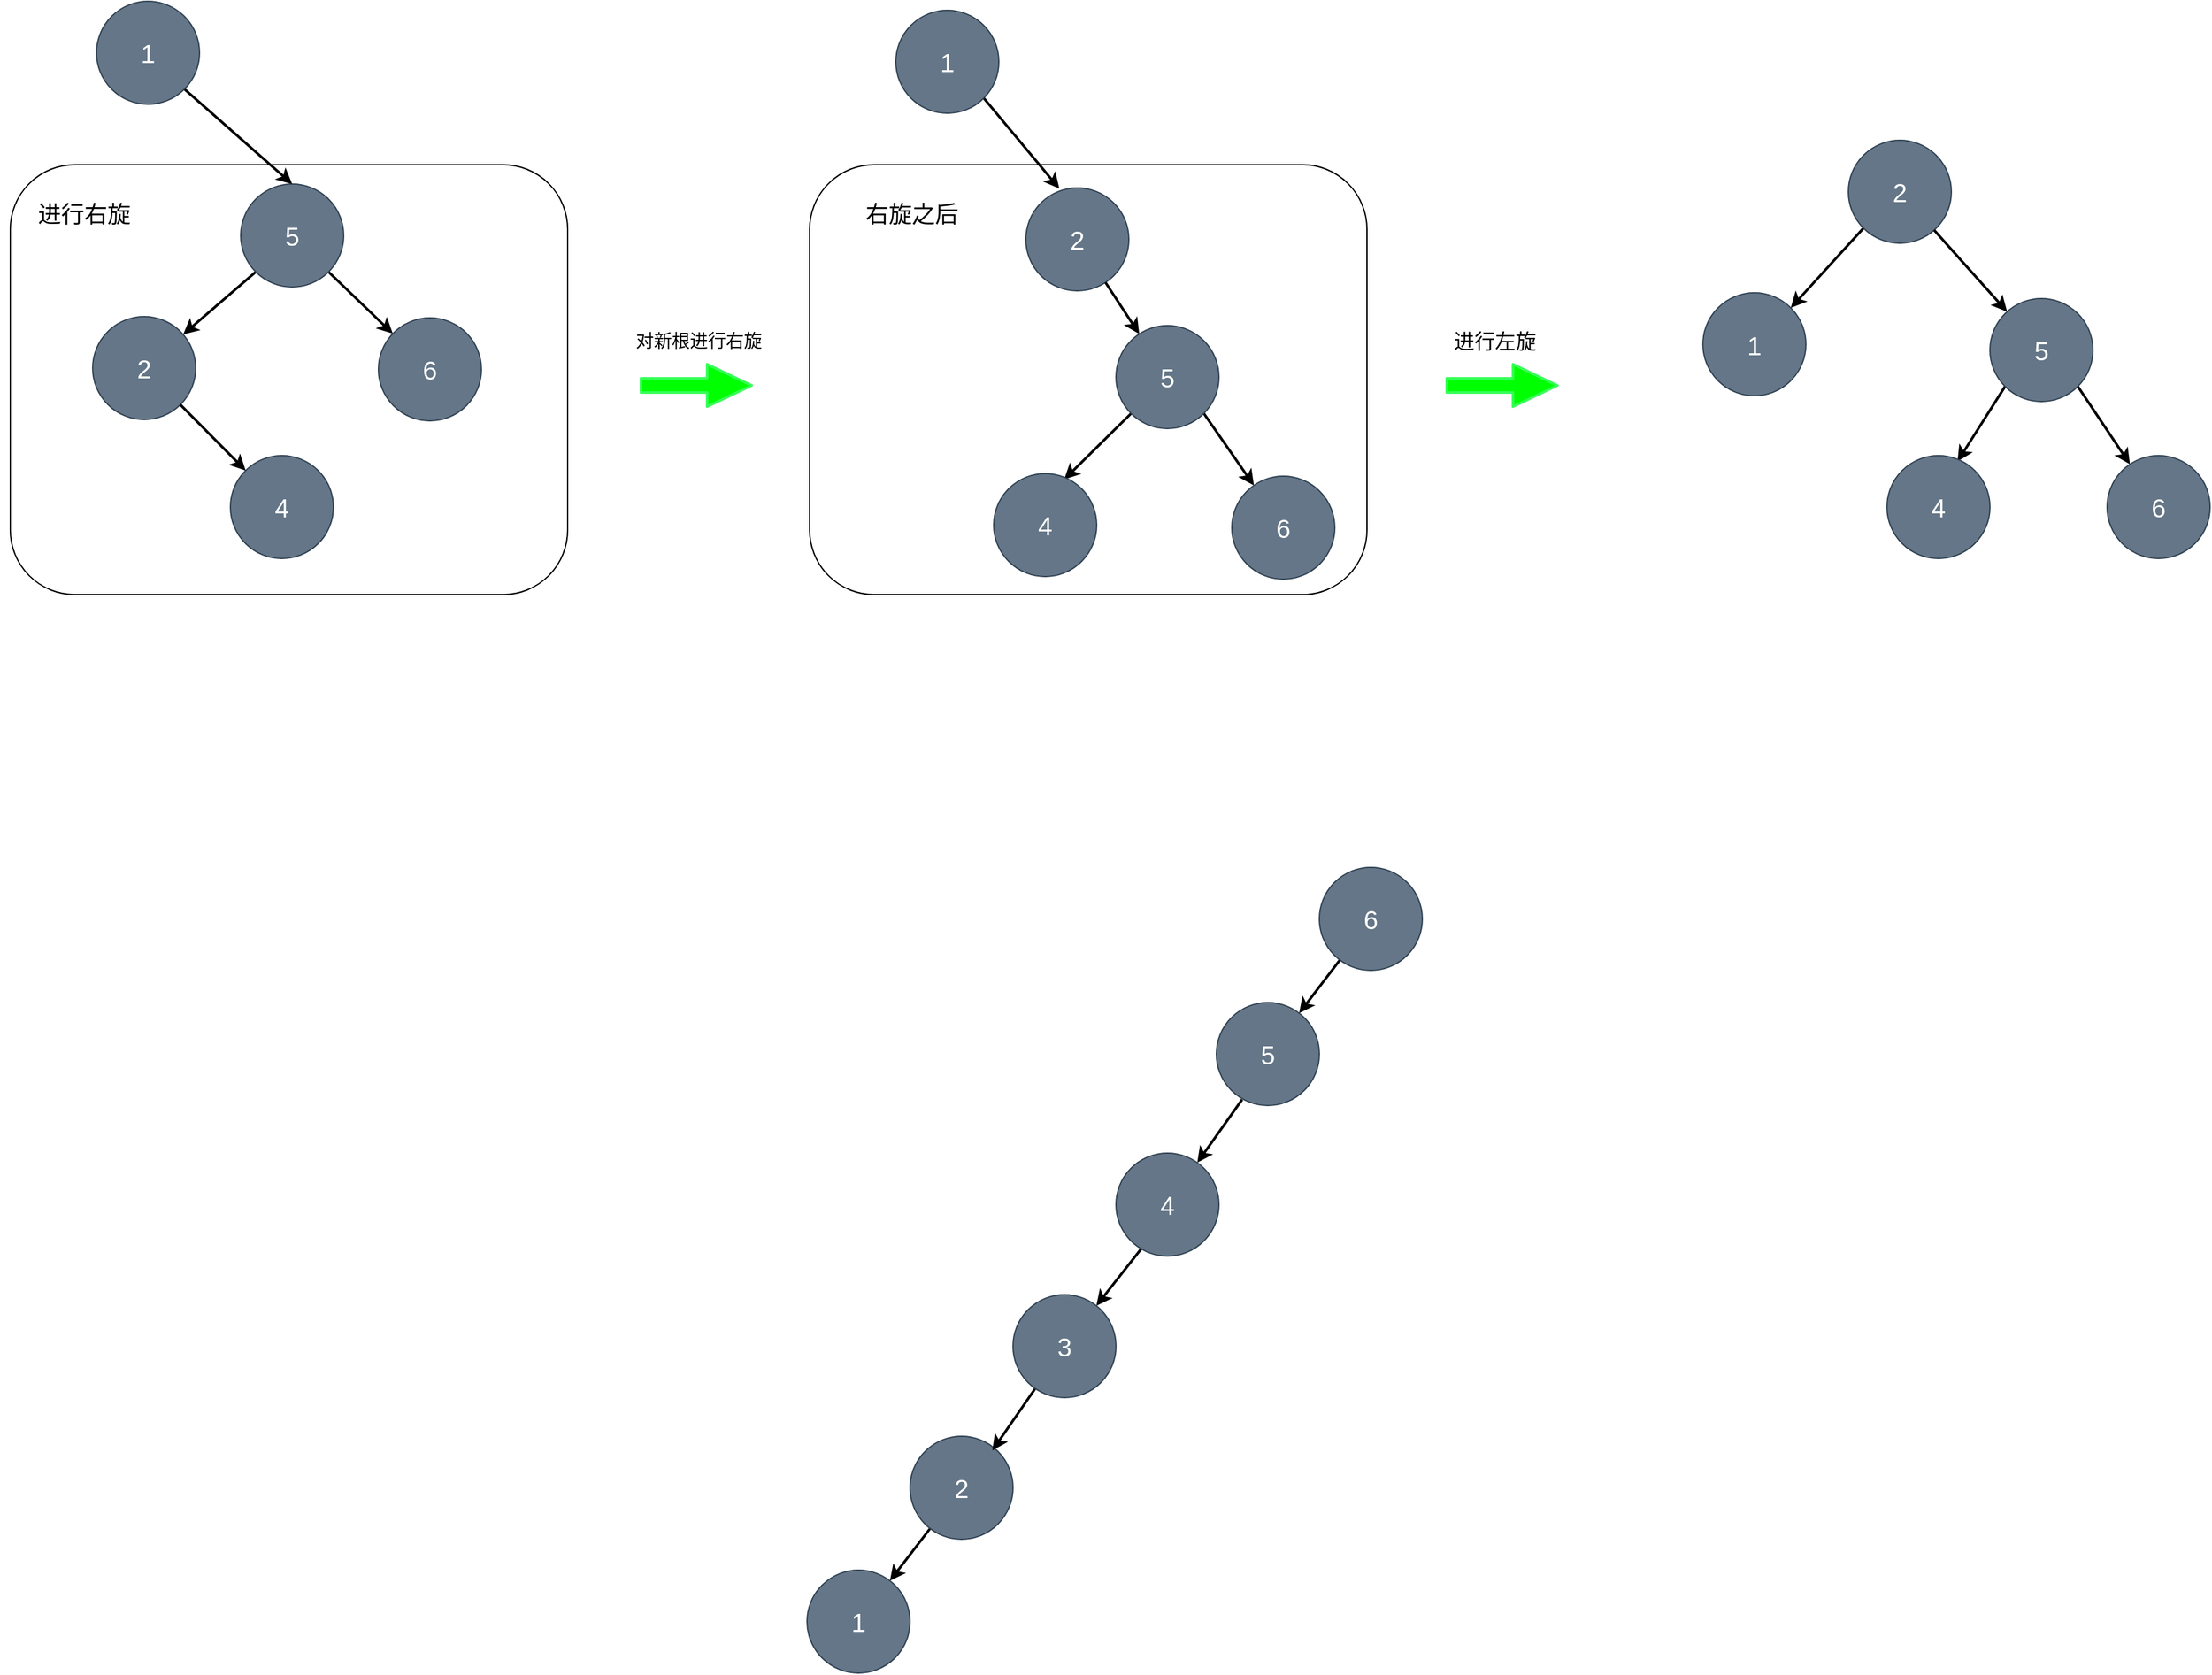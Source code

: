 <mxfile version="13.9.9" type="device"><diagram id="EqVcQFPwNhPRp-vNPnCZ" name="Page-1"><mxGraphModel dx="1824" dy="592" grid="0" gridSize="10" guides="1" tooltips="1" connect="1" arrows="1" fold="1" page="0" pageScale="1" pageWidth="827" pageHeight="1169" background="#ffffff" math="0" shadow="0"><root><mxCell id="0"/><mxCell id="1" parent="0"/><mxCell id="z27CGJLSQaO935RSZYf0-34" value="" style="rounded=1;whiteSpace=wrap;html=1;" parent="1" vertex="1"><mxGeometry x="72" y="269" width="433" height="334" as="geometry"/></mxCell><mxCell id="z27CGJLSQaO935RSZYf0-30" value="" style="rounded=1;whiteSpace=wrap;html=1;" parent="1" vertex="1"><mxGeometry x="-549" y="269" width="433" height="334" as="geometry"/></mxCell><mxCell id="z27CGJLSQaO935RSZYf0-1" value="&lt;font style=&quot;font-size: 20px&quot;&gt;2&lt;/font&gt;" style="ellipse;whiteSpace=wrap;html=1;aspect=fixed;fillColor=#647687;strokeColor=#314354;fontColor=#ffffff;" parent="1" vertex="1"><mxGeometry x="-485" y="387" width="80" height="80" as="geometry"/></mxCell><mxCell id="z27CGJLSQaO935RSZYf0-7" style="edgeStyle=none;rounded=0;orthogonalLoop=1;jettySize=auto;html=1;exitX=0;exitY=1;exitDx=0;exitDy=0;strokeWidth=2;" parent="1" source="z27CGJLSQaO935RSZYf0-2" target="z27CGJLSQaO935RSZYf0-1" edge="1"><mxGeometry relative="1" as="geometry"/></mxCell><mxCell id="z27CGJLSQaO935RSZYf0-10" style="edgeStyle=none;rounded=0;orthogonalLoop=1;jettySize=auto;html=1;exitX=1;exitY=1;exitDx=0;exitDy=0;strokeWidth=2;" parent="1" source="z27CGJLSQaO935RSZYf0-2" target="z27CGJLSQaO935RSZYf0-4" edge="1"><mxGeometry relative="1" as="geometry"/></mxCell><mxCell id="z27CGJLSQaO935RSZYf0-2" value="&lt;font style=&quot;font-size: 20px&quot;&gt;5&lt;/font&gt;" style="ellipse;whiteSpace=wrap;html=1;aspect=fixed;fillColor=#647687;strokeColor=#314354;fontColor=#ffffff;" parent="1" vertex="1"><mxGeometry x="-370" y="284" width="80" height="80" as="geometry"/></mxCell><mxCell id="z27CGJLSQaO935RSZYf0-3" value="&lt;font style=&quot;font-size: 20px&quot;&gt;4&lt;/font&gt;" style="ellipse;whiteSpace=wrap;html=1;aspect=fixed;fillColor=#647687;strokeColor=#314354;fontColor=#ffffff;" parent="1" vertex="1"><mxGeometry x="-378" y="495" width="80" height="80" as="geometry"/></mxCell><mxCell id="z27CGJLSQaO935RSZYf0-11" style="edgeStyle=none;rounded=0;orthogonalLoop=1;jettySize=auto;html=1;strokeWidth=2;" parent="1" source="z27CGJLSQaO935RSZYf0-1" target="z27CGJLSQaO935RSZYf0-3" edge="1"><mxGeometry relative="1" as="geometry"/></mxCell><mxCell id="z27CGJLSQaO935RSZYf0-4" value="&lt;font style=&quot;font-size: 20px&quot;&gt;6&lt;/font&gt;" style="ellipse;whiteSpace=wrap;html=1;aspect=fixed;fillColor=#647687;strokeColor=#314354;fontColor=#ffffff;" parent="1" vertex="1"><mxGeometry x="-263" y="388" width="80" height="80" as="geometry"/></mxCell><mxCell id="z27CGJLSQaO935RSZYf0-6" style="orthogonalLoop=1;jettySize=auto;html=1;exitX=1;exitY=1;exitDx=0;exitDy=0;entryX=0.5;entryY=0;entryDx=0;entryDy=0;rounded=0;strokeWidth=2;" parent="1" source="z27CGJLSQaO935RSZYf0-5" target="z27CGJLSQaO935RSZYf0-2" edge="1"><mxGeometry relative="1" as="geometry"/></mxCell><mxCell id="z27CGJLSQaO935RSZYf0-5" value="&lt;font style=&quot;font-size: 20px&quot;&gt;1&lt;/font&gt;" style="ellipse;whiteSpace=wrap;html=1;aspect=fixed;fillColor=#647687;strokeColor=#314354;fontColor=#ffffff;" parent="1" vertex="1"><mxGeometry x="-482" y="142" width="80" height="80" as="geometry"/></mxCell><mxCell id="z27CGJLSQaO935RSZYf0-12" value="" style="shape=flexArrow;endArrow=classic;html=1;strokeWidth=2;width=10;endSize=10.87;strokeColor=#36FF57;fillColor=#00FF00;" parent="1" edge="1"><mxGeometry width="50" height="50" relative="1" as="geometry"><mxPoint x="-60" y="440.5" as="sourcePoint"/><mxPoint x="28" y="440.5" as="targetPoint"/></mxGeometry></mxCell><mxCell id="z27CGJLSQaO935RSZYf0-28" style="orthogonalLoop=1;jettySize=auto;html=1;exitX=1;exitY=1;exitDx=0;exitDy=0;rounded=0;strokeWidth=2;entryX=0.325;entryY=0.007;entryDx=0;entryDy=0;entryPerimeter=0;" parent="1" source="z27CGJLSQaO935RSZYf0-29" target="z27CGJLSQaO935RSZYf0-51" edge="1"><mxGeometry relative="1" as="geometry"><mxPoint x="315.577" y="294.246" as="targetPoint"/></mxGeometry></mxCell><mxCell id="z27CGJLSQaO935RSZYf0-29" value="&lt;font style=&quot;font-size: 20px&quot;&gt;1&lt;/font&gt;" style="ellipse;whiteSpace=wrap;html=1;aspect=fixed;fillColor=#647687;strokeColor=#314354;fontColor=#ffffff;" parent="1" vertex="1"><mxGeometry x="139" y="149" width="80" height="80" as="geometry"/></mxCell><mxCell id="z27CGJLSQaO935RSZYf0-31" style="edgeStyle=none;rounded=0;orthogonalLoop=1;jettySize=auto;html=1;entryX=0;entryY=0.5;entryDx=0;entryDy=0;strokeColor=#36FF57;strokeWidth=2;fillColor=#00FF00;" parent="1" source="z27CGJLSQaO935RSZYf0-30" target="z27CGJLSQaO935RSZYf0-30" edge="1"><mxGeometry relative="1" as="geometry"/></mxCell><mxCell id="z27CGJLSQaO935RSZYf0-33" value="&lt;font style=&quot;font-size: 18px&quot;&gt;进行右旋&lt;/font&gt;" style="text;html=1;align=center;verticalAlign=middle;resizable=0;points=[];autosize=1;" parent="1" vertex="1"><mxGeometry x="-533" y="298" width="82" height="19" as="geometry"/></mxCell><mxCell id="z27CGJLSQaO935RSZYf0-35" value="&lt;font style=&quot;font-size: 18px&quot;&gt;右旋之后&lt;/font&gt;" style="text;html=1;align=center;verticalAlign=middle;resizable=0;points=[];autosize=1;" parent="1" vertex="1"><mxGeometry x="110" y="298" width="82" height="19" as="geometry"/></mxCell><mxCell id="z27CGJLSQaO935RSZYf0-37" value="" style="shape=flexArrow;endArrow=classic;html=1;strokeWidth=2;width=10;endSize=10.87;strokeColor=#36FF57;fillColor=#00FF00;" parent="1" edge="1"><mxGeometry width="50" height="50" relative="1" as="geometry"><mxPoint x="566" y="440.5" as="sourcePoint"/><mxPoint x="654" y="440.5" as="targetPoint"/></mxGeometry></mxCell><mxCell id="z27CGJLSQaO935RSZYf0-49" value="&lt;font style=&quot;font-size: 16px&quot;&gt;进行左旋&lt;/font&gt;" style="text;html=1;align=center;verticalAlign=middle;resizable=0;points=[];autosize=1;" parent="1" vertex="1"><mxGeometry x="567" y="397" width="74" height="18" as="geometry"/></mxCell><mxCell id="z27CGJLSQaO935RSZYf0-50" value="&lt;font style=&quot;font-size: 14px&quot;&gt;对新根进行右旋&lt;br&gt;&lt;/font&gt;" style="text;html=1;align=left;verticalAlign=middle;resizable=0;points=[];autosize=1;" parent="1" vertex="1"><mxGeometry x="-65" y="397" width="108" height="18" as="geometry"/></mxCell><mxCell id="z27CGJLSQaO935RSZYf0-51" value="&lt;font style=&quot;font-size: 20px&quot;&gt;2&lt;/font&gt;" style="ellipse;whiteSpace=wrap;html=1;aspect=fixed;fillColor=#647687;strokeColor=#314354;fontColor=#ffffff;" parent="1" vertex="1"><mxGeometry x="240" y="287" width="80" height="80" as="geometry"/></mxCell><mxCell id="z27CGJLSQaO935RSZYf0-52" style="edgeStyle=none;rounded=0;orthogonalLoop=1;jettySize=auto;html=1;exitX=0;exitY=1;exitDx=0;exitDy=0;strokeWidth=2;entryX=0.685;entryY=0.057;entryDx=0;entryDy=0;entryPerimeter=0;" parent="1" source="z27CGJLSQaO935RSZYf0-54" target="z27CGJLSQaO935RSZYf0-55" edge="1"><mxGeometry relative="1" as="geometry"/></mxCell><mxCell id="z27CGJLSQaO935RSZYf0-53" style="edgeStyle=none;rounded=0;orthogonalLoop=1;jettySize=auto;html=1;exitX=1;exitY=1;exitDx=0;exitDy=0;strokeWidth=2;" parent="1" source="z27CGJLSQaO935RSZYf0-54" target="z27CGJLSQaO935RSZYf0-57" edge="1"><mxGeometry relative="1" as="geometry"/></mxCell><mxCell id="z27CGJLSQaO935RSZYf0-54" value="&lt;font style=&quot;font-size: 20px&quot;&gt;5&lt;/font&gt;" style="ellipse;whiteSpace=wrap;html=1;aspect=fixed;fillColor=#647687;strokeColor=#314354;fontColor=#ffffff;" parent="1" vertex="1"><mxGeometry x="310" y="394" width="80" height="80" as="geometry"/></mxCell><mxCell id="z27CGJLSQaO935RSZYf0-55" value="&lt;font style=&quot;font-size: 20px&quot;&gt;4&lt;/font&gt;" style="ellipse;whiteSpace=wrap;html=1;aspect=fixed;fillColor=#647687;strokeColor=#314354;fontColor=#ffffff;" parent="1" vertex="1"><mxGeometry x="215" y="509" width="80" height="80" as="geometry"/></mxCell><mxCell id="z27CGJLSQaO935RSZYf0-56" style="edgeStyle=none;rounded=0;orthogonalLoop=1;jettySize=auto;html=1;strokeWidth=2;" parent="1" source="z27CGJLSQaO935RSZYf0-51" target="z27CGJLSQaO935RSZYf0-54" edge="1"><mxGeometry relative="1" as="geometry"/></mxCell><mxCell id="z27CGJLSQaO935RSZYf0-57" value="&lt;font style=&quot;font-size: 20px&quot;&gt;6&lt;/font&gt;" style="ellipse;whiteSpace=wrap;html=1;aspect=fixed;fillColor=#647687;strokeColor=#314354;fontColor=#ffffff;" parent="1" vertex="1"><mxGeometry x="400" y="511" width="80" height="80" as="geometry"/></mxCell><mxCell id="z27CGJLSQaO935RSZYf0-59" value="&lt;font style=&quot;font-size: 20px&quot;&gt;1&lt;/font&gt;" style="ellipse;whiteSpace=wrap;html=1;aspect=fixed;fillColor=#647687;strokeColor=#314354;fontColor=#ffffff;" parent="1" vertex="1"><mxGeometry x="766" y="368.5" width="80" height="80" as="geometry"/></mxCell><mxCell id="z27CGJLSQaO935RSZYf0-67" style="edgeStyle=none;rounded=0;orthogonalLoop=1;jettySize=auto;html=1;exitX=0;exitY=1;exitDx=0;exitDy=0;entryX=1;entryY=0;entryDx=0;entryDy=0;strokeColor=#000000;strokeWidth=2;fillColor=#00FF00;" parent="1" source="z27CGJLSQaO935RSZYf0-60" target="z27CGJLSQaO935RSZYf0-59" edge="1"><mxGeometry relative="1" as="geometry"/></mxCell><mxCell id="z27CGJLSQaO935RSZYf0-60" value="&lt;font style=&quot;font-size: 20px&quot;&gt;2&lt;/font&gt;" style="ellipse;whiteSpace=wrap;html=1;aspect=fixed;fillColor=#647687;strokeColor=#314354;fontColor=#ffffff;" parent="1" vertex="1"><mxGeometry x="879" y="250" width="80" height="80" as="geometry"/></mxCell><mxCell id="z27CGJLSQaO935RSZYf0-61" style="edgeStyle=none;rounded=0;orthogonalLoop=1;jettySize=auto;html=1;exitX=0;exitY=1;exitDx=0;exitDy=0;strokeWidth=2;entryX=0.685;entryY=0.057;entryDx=0;entryDy=0;entryPerimeter=0;" parent="1" source="z27CGJLSQaO935RSZYf0-63" target="z27CGJLSQaO935RSZYf0-64" edge="1"><mxGeometry relative="1" as="geometry"/></mxCell><mxCell id="z27CGJLSQaO935RSZYf0-62" style="edgeStyle=none;rounded=0;orthogonalLoop=1;jettySize=auto;html=1;exitX=1;exitY=1;exitDx=0;exitDy=0;strokeWidth=2;" parent="1" source="z27CGJLSQaO935RSZYf0-63" target="z27CGJLSQaO935RSZYf0-66" edge="1"><mxGeometry relative="1" as="geometry"/></mxCell><mxCell id="z27CGJLSQaO935RSZYf0-63" value="&lt;font style=&quot;font-size: 20px&quot;&gt;5&lt;/font&gt;" style="ellipse;whiteSpace=wrap;html=1;aspect=fixed;fillColor=#647687;strokeColor=#314354;fontColor=#ffffff;" parent="1" vertex="1"><mxGeometry x="989" y="373" width="80" height="80" as="geometry"/></mxCell><mxCell id="z27CGJLSQaO935RSZYf0-64" value="&lt;font style=&quot;font-size: 20px&quot;&gt;4&lt;/font&gt;" style="ellipse;whiteSpace=wrap;html=1;aspect=fixed;fillColor=#647687;strokeColor=#314354;fontColor=#ffffff;" parent="1" vertex="1"><mxGeometry x="909" y="495" width="80" height="80" as="geometry"/></mxCell><mxCell id="z27CGJLSQaO935RSZYf0-65" style="edgeStyle=none;rounded=0;orthogonalLoop=1;jettySize=auto;html=1;strokeWidth=2;" parent="1" source="z27CGJLSQaO935RSZYf0-60" target="z27CGJLSQaO935RSZYf0-63" edge="1"><mxGeometry relative="1" as="geometry"/></mxCell><mxCell id="z27CGJLSQaO935RSZYf0-66" value="&lt;font style=&quot;font-size: 20px&quot;&gt;6&lt;/font&gt;" style="ellipse;whiteSpace=wrap;html=1;aspect=fixed;fillColor=#647687;strokeColor=#314354;fontColor=#ffffff;" parent="1" vertex="1"><mxGeometry x="1080" y="495" width="80" height="80" as="geometry"/></mxCell><mxCell id="RD4-lPJj_m85yVqHry4F-2" value="&lt;font style=&quot;font-size: 20px&quot;&gt;1&lt;/font&gt;" style="ellipse;whiteSpace=wrap;html=1;aspect=fixed;fillColor=#647687;strokeColor=#314354;fontColor=#ffffff;" vertex="1" parent="1"><mxGeometry x="70" y="1361" width="80" height="80" as="geometry"/></mxCell><mxCell id="RD4-lPJj_m85yVqHry4F-18" style="edgeStyle=none;rounded=0;orthogonalLoop=1;jettySize=auto;html=1;strokeWidth=2;" edge="1" parent="1" source="RD4-lPJj_m85yVqHry4F-4" target="RD4-lPJj_m85yVqHry4F-2"><mxGeometry relative="1" as="geometry"><mxPoint x="170" y="1327" as="sourcePoint"/></mxGeometry></mxCell><mxCell id="RD4-lPJj_m85yVqHry4F-4" value="&lt;font style=&quot;font-size: 20px&quot;&gt;2&lt;/font&gt;" style="ellipse;whiteSpace=wrap;html=1;aspect=fixed;fillColor=#647687;strokeColor=#314354;fontColor=#ffffff;" vertex="1" parent="1"><mxGeometry x="150" y="1257" width="80" height="80" as="geometry"/></mxCell><mxCell id="RD4-lPJj_m85yVqHry4F-14" style="edgeStyle=none;rounded=0;orthogonalLoop=1;jettySize=auto;html=1;exitX=0.25;exitY=0.942;exitDx=0;exitDy=0;strokeWidth=2;exitPerimeter=0;" edge="1" parent="1" source="RD4-lPJj_m85yVqHry4F-7" target="RD4-lPJj_m85yVqHry4F-8"><mxGeometry relative="1" as="geometry"/></mxCell><mxCell id="RD4-lPJj_m85yVqHry4F-7" value="&lt;font style=&quot;font-size: 20px&quot;&gt;5&lt;/font&gt;" style="ellipse;whiteSpace=wrap;html=1;aspect=fixed;fillColor=#647687;strokeColor=#314354;fontColor=#ffffff;" vertex="1" parent="1"><mxGeometry x="388" y="920" width="80" height="80" as="geometry"/></mxCell><mxCell id="RD4-lPJj_m85yVqHry4F-15" style="edgeStyle=none;rounded=0;orthogonalLoop=1;jettySize=auto;html=1;exitX=0.245;exitY=0.93;exitDx=0;exitDy=0;strokeWidth=2;exitPerimeter=0;" edge="1" parent="1" source="RD4-lPJj_m85yVqHry4F-8" target="RD4-lPJj_m85yVqHry4F-11"><mxGeometry relative="1" as="geometry"/></mxCell><mxCell id="RD4-lPJj_m85yVqHry4F-8" value="&lt;font style=&quot;font-size: 20px&quot;&gt;4&lt;/font&gt;" style="ellipse;whiteSpace=wrap;html=1;aspect=fixed;fillColor=#647687;strokeColor=#314354;fontColor=#ffffff;" vertex="1" parent="1"><mxGeometry x="310" y="1037" width="80" height="80" as="geometry"/></mxCell><mxCell id="RD4-lPJj_m85yVqHry4F-12" style="rounded=0;orthogonalLoop=1;jettySize=auto;html=1;strokeWidth=2;" edge="1" parent="1" target="RD4-lPJj_m85yVqHry4F-7"><mxGeometry relative="1" as="geometry"><mxPoint x="487" y="883" as="sourcePoint"/></mxGeometry></mxCell><mxCell id="RD4-lPJj_m85yVqHry4F-10" value="&lt;font style=&quot;font-size: 20px&quot;&gt;6&lt;/font&gt;" style="ellipse;whiteSpace=wrap;html=1;aspect=fixed;fillColor=#647687;strokeColor=#314354;fontColor=#ffffff;" vertex="1" parent="1"><mxGeometry x="468" y="815" width="80" height="80" as="geometry"/></mxCell><mxCell id="RD4-lPJj_m85yVqHry4F-17" style="edgeStyle=none;rounded=0;orthogonalLoop=1;jettySize=auto;html=1;strokeWidth=2;" edge="1" parent="1" source="RD4-lPJj_m85yVqHry4F-11"><mxGeometry relative="1" as="geometry"><mxPoint x="214" y="1268" as="targetPoint"/></mxGeometry></mxCell><mxCell id="RD4-lPJj_m85yVqHry4F-11" value="&lt;font style=&quot;font-size: 20px&quot;&gt;3&lt;/font&gt;" style="ellipse;whiteSpace=wrap;html=1;aspect=fixed;fillColor=#647687;strokeColor=#314354;fontColor=#ffffff;" vertex="1" parent="1"><mxGeometry x="230" y="1147" width="80" height="80" as="geometry"/></mxCell></root></mxGraphModel></diagram></mxfile>